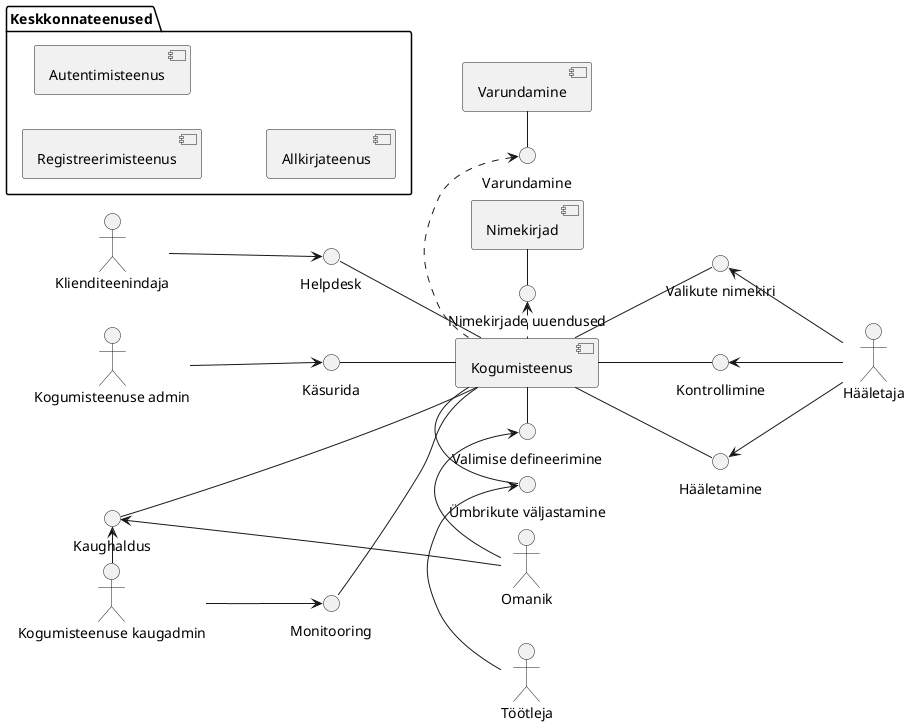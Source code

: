 @startuml

left to right direction

[Kogumisteenus] as collector


package "Keskkonnateenused" {
    [Registreerimisteenus] as tsa
    [Autentimisteenus] as auth
    [Allkirjateenus] as sign
}

[Nimekirjad] as voterlist
[Varundamine] as backup


actor Omanik as owner
actor Töötleja as offline

actor Klienditeenindaja as helpdesk

actor Hääletaja as voter

actor :Kogumisteenuse admin: as admin
actor :Kogumisteenuse kaugadmin: as radmin


interface "Valimise defineerimine" as i_define
interface "Ümbrikute väljastamine" as i_export
interface "Hääletamine" as i_vote
interface "Kontrollimine" as i_verify
interface "Valikute nimekiri" as i_cls
interface "Käsurida" as i_localadmin
interface "Kaughaldus" as i_remoteadmin
interface "Monitooring" as i_monitor
interface "Helpdesk" as i_helpdesk

interface "Varundamine" as i_backup
interface "Nimekirjade uuendused" as i_voterlist

collector -down- i_cls
collector -down- i_vote
collector -down- i_verify
voter -up-> i_vote
voter -up-> i_verify
voter -up-> i_cls


collector -up- i_localadmin
collector -up- i_helpdesk
collector -up- i_monitor
collector -up- i_remoteadmin

admin -down-> i_localadmin
helpdesk -down-> i_helpdesk
radmin -down-> i_monitor
radmin -left-> i_remoteadmin


collector -right- i_define
collector -right- i_export
owner -left-> i_define
offline -left-> i_export
owner -up-> i_remoteadmin


voterlist -right- i_voterlist
backup -right- i_backup


collector .left.> i_backup
collector .left.> i_voterlist

@enduml
